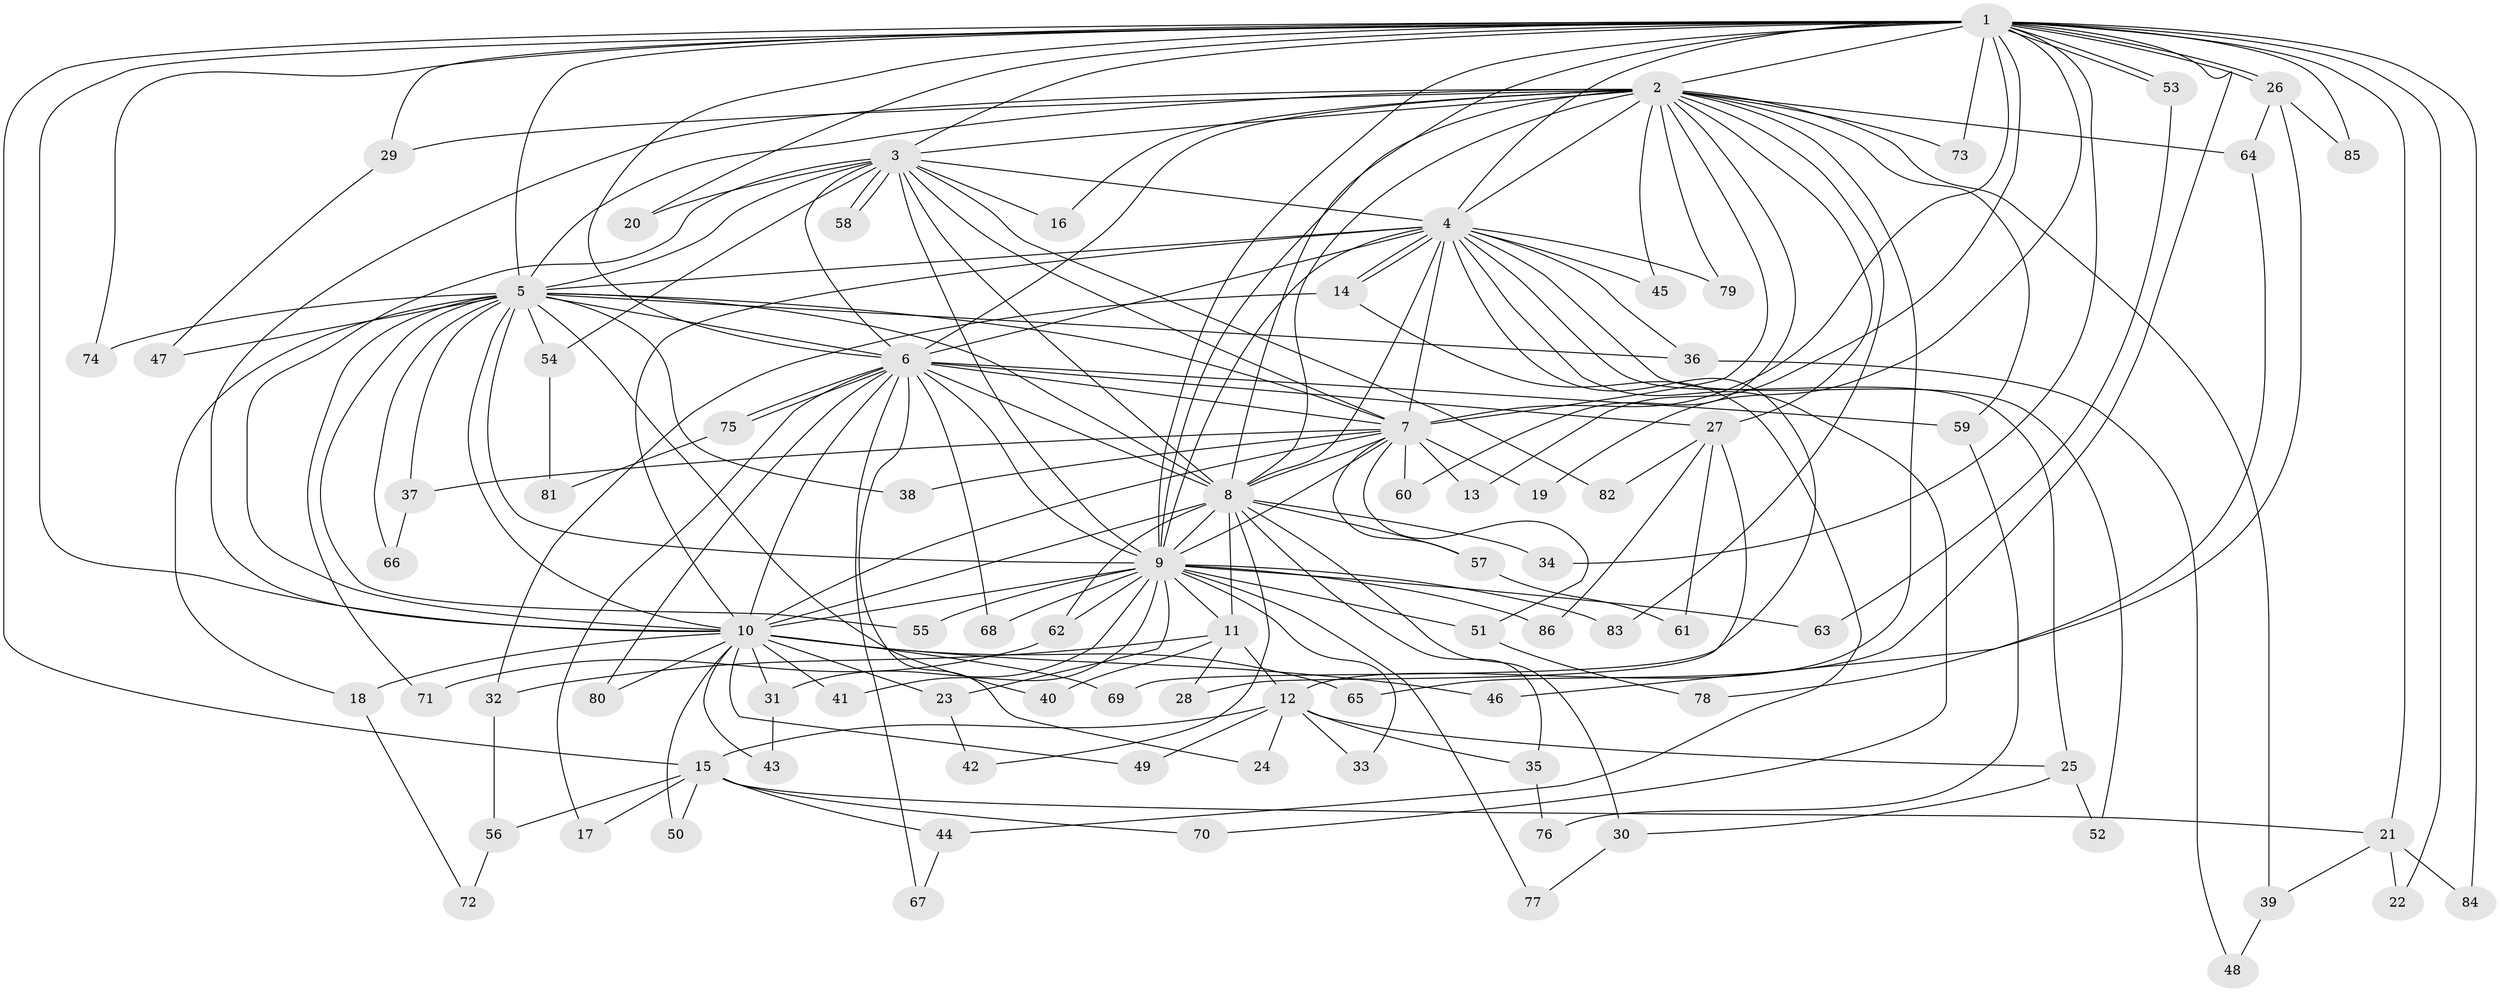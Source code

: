 // coarse degree distribution, {24: 0.03125, 12: 0.015625, 15: 0.03125, 18: 0.015625, 16: 0.015625, 21: 0.015625, 17: 0.015625, 7: 0.015625, 2: 0.5, 4: 0.03125, 8: 0.015625, 6: 0.03125, 3: 0.25, 1: 0.015625}
// Generated by graph-tools (version 1.1) at 2025/41/03/06/25 10:41:38]
// undirected, 86 vertices, 197 edges
graph export_dot {
graph [start="1"]
  node [color=gray90,style=filled];
  1;
  2;
  3;
  4;
  5;
  6;
  7;
  8;
  9;
  10;
  11;
  12;
  13;
  14;
  15;
  16;
  17;
  18;
  19;
  20;
  21;
  22;
  23;
  24;
  25;
  26;
  27;
  28;
  29;
  30;
  31;
  32;
  33;
  34;
  35;
  36;
  37;
  38;
  39;
  40;
  41;
  42;
  43;
  44;
  45;
  46;
  47;
  48;
  49;
  50;
  51;
  52;
  53;
  54;
  55;
  56;
  57;
  58;
  59;
  60;
  61;
  62;
  63;
  64;
  65;
  66;
  67;
  68;
  69;
  70;
  71;
  72;
  73;
  74;
  75;
  76;
  77;
  78;
  79;
  80;
  81;
  82;
  83;
  84;
  85;
  86;
  1 -- 2;
  1 -- 3;
  1 -- 4;
  1 -- 5;
  1 -- 6;
  1 -- 7;
  1 -- 8;
  1 -- 9;
  1 -- 10;
  1 -- 13;
  1 -- 15;
  1 -- 19;
  1 -- 20;
  1 -- 21;
  1 -- 22;
  1 -- 26;
  1 -- 26;
  1 -- 29;
  1 -- 34;
  1 -- 53;
  1 -- 53;
  1 -- 65;
  1 -- 73;
  1 -- 74;
  1 -- 84;
  1 -- 85;
  2 -- 3;
  2 -- 4;
  2 -- 5;
  2 -- 6;
  2 -- 7;
  2 -- 8;
  2 -- 9;
  2 -- 10;
  2 -- 12;
  2 -- 16;
  2 -- 27;
  2 -- 29;
  2 -- 39;
  2 -- 45;
  2 -- 59;
  2 -- 60;
  2 -- 64;
  2 -- 73;
  2 -- 79;
  2 -- 83;
  3 -- 4;
  3 -- 5;
  3 -- 6;
  3 -- 7;
  3 -- 8;
  3 -- 9;
  3 -- 10;
  3 -- 16;
  3 -- 20;
  3 -- 54;
  3 -- 58;
  3 -- 58;
  3 -- 82;
  4 -- 5;
  4 -- 6;
  4 -- 7;
  4 -- 8;
  4 -- 9;
  4 -- 10;
  4 -- 14;
  4 -- 14;
  4 -- 25;
  4 -- 36;
  4 -- 45;
  4 -- 52;
  4 -- 69;
  4 -- 70;
  4 -- 79;
  5 -- 6;
  5 -- 7;
  5 -- 8;
  5 -- 9;
  5 -- 10;
  5 -- 18;
  5 -- 36;
  5 -- 37;
  5 -- 38;
  5 -- 40;
  5 -- 47;
  5 -- 54;
  5 -- 55;
  5 -- 66;
  5 -- 71;
  5 -- 74;
  6 -- 7;
  6 -- 8;
  6 -- 9;
  6 -- 10;
  6 -- 17;
  6 -- 24;
  6 -- 27;
  6 -- 59;
  6 -- 67;
  6 -- 68;
  6 -- 75;
  6 -- 75;
  6 -- 80;
  7 -- 8;
  7 -- 9;
  7 -- 10;
  7 -- 13;
  7 -- 19;
  7 -- 37;
  7 -- 38;
  7 -- 51;
  7 -- 57;
  7 -- 60;
  8 -- 9;
  8 -- 10;
  8 -- 11;
  8 -- 30;
  8 -- 34;
  8 -- 35;
  8 -- 42;
  8 -- 57;
  8 -- 62;
  9 -- 10;
  9 -- 11;
  9 -- 23;
  9 -- 31;
  9 -- 33;
  9 -- 41;
  9 -- 51;
  9 -- 55;
  9 -- 62;
  9 -- 63;
  9 -- 68;
  9 -- 77;
  9 -- 83;
  9 -- 86;
  10 -- 18;
  10 -- 23;
  10 -- 31;
  10 -- 41;
  10 -- 43;
  10 -- 46;
  10 -- 49;
  10 -- 50;
  10 -- 65;
  10 -- 69;
  10 -- 80;
  11 -- 12;
  11 -- 28;
  11 -- 32;
  11 -- 40;
  12 -- 15;
  12 -- 24;
  12 -- 25;
  12 -- 33;
  12 -- 35;
  12 -- 49;
  14 -- 32;
  14 -- 44;
  15 -- 17;
  15 -- 21;
  15 -- 44;
  15 -- 50;
  15 -- 56;
  15 -- 70;
  18 -- 72;
  21 -- 22;
  21 -- 39;
  21 -- 84;
  23 -- 42;
  25 -- 30;
  25 -- 52;
  26 -- 46;
  26 -- 64;
  26 -- 85;
  27 -- 28;
  27 -- 61;
  27 -- 82;
  27 -- 86;
  29 -- 47;
  30 -- 77;
  31 -- 43;
  32 -- 56;
  35 -- 76;
  36 -- 48;
  37 -- 66;
  39 -- 48;
  44 -- 67;
  51 -- 78;
  53 -- 63;
  54 -- 81;
  56 -- 72;
  57 -- 61;
  59 -- 76;
  62 -- 71;
  64 -- 78;
  75 -- 81;
}
